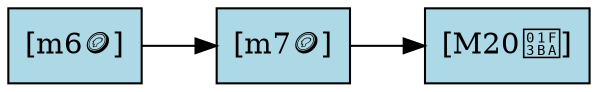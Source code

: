 
digraph ThreeCardSpread {
  rankdir=LR;
  node [shape=rectangle, style=filled, fillcolor=lightblue];
  "[m6🪙]" -> "[m7🪙]" -> "[M20🎺]";
}